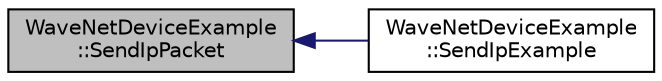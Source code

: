 digraph "WaveNetDeviceExample::SendIpPacket"
{
  edge [fontname="Helvetica",fontsize="10",labelfontname="Helvetica",labelfontsize="10"];
  node [fontname="Helvetica",fontsize="10",shape=record];
  rankdir="LR";
  Node1 [label="WaveNetDeviceExample\l::SendIpPacket",height=0.2,width=0.4,color="black", fillcolor="grey75", style="filled", fontcolor="black"];
  Node1 -> Node2 [dir="back",color="midnightblue",fontsize="10",style="solid"];
  Node2 [label="WaveNetDeviceExample\l::SendIpExample",height=0.2,width=0.4,color="black", fillcolor="white", style="filled",URL="$d2/dcc/classWaveNetDeviceExample.html#a97da76e52cd76f5054e8c92cfae01a9e",tooltip="Send IP example function. "];
}
